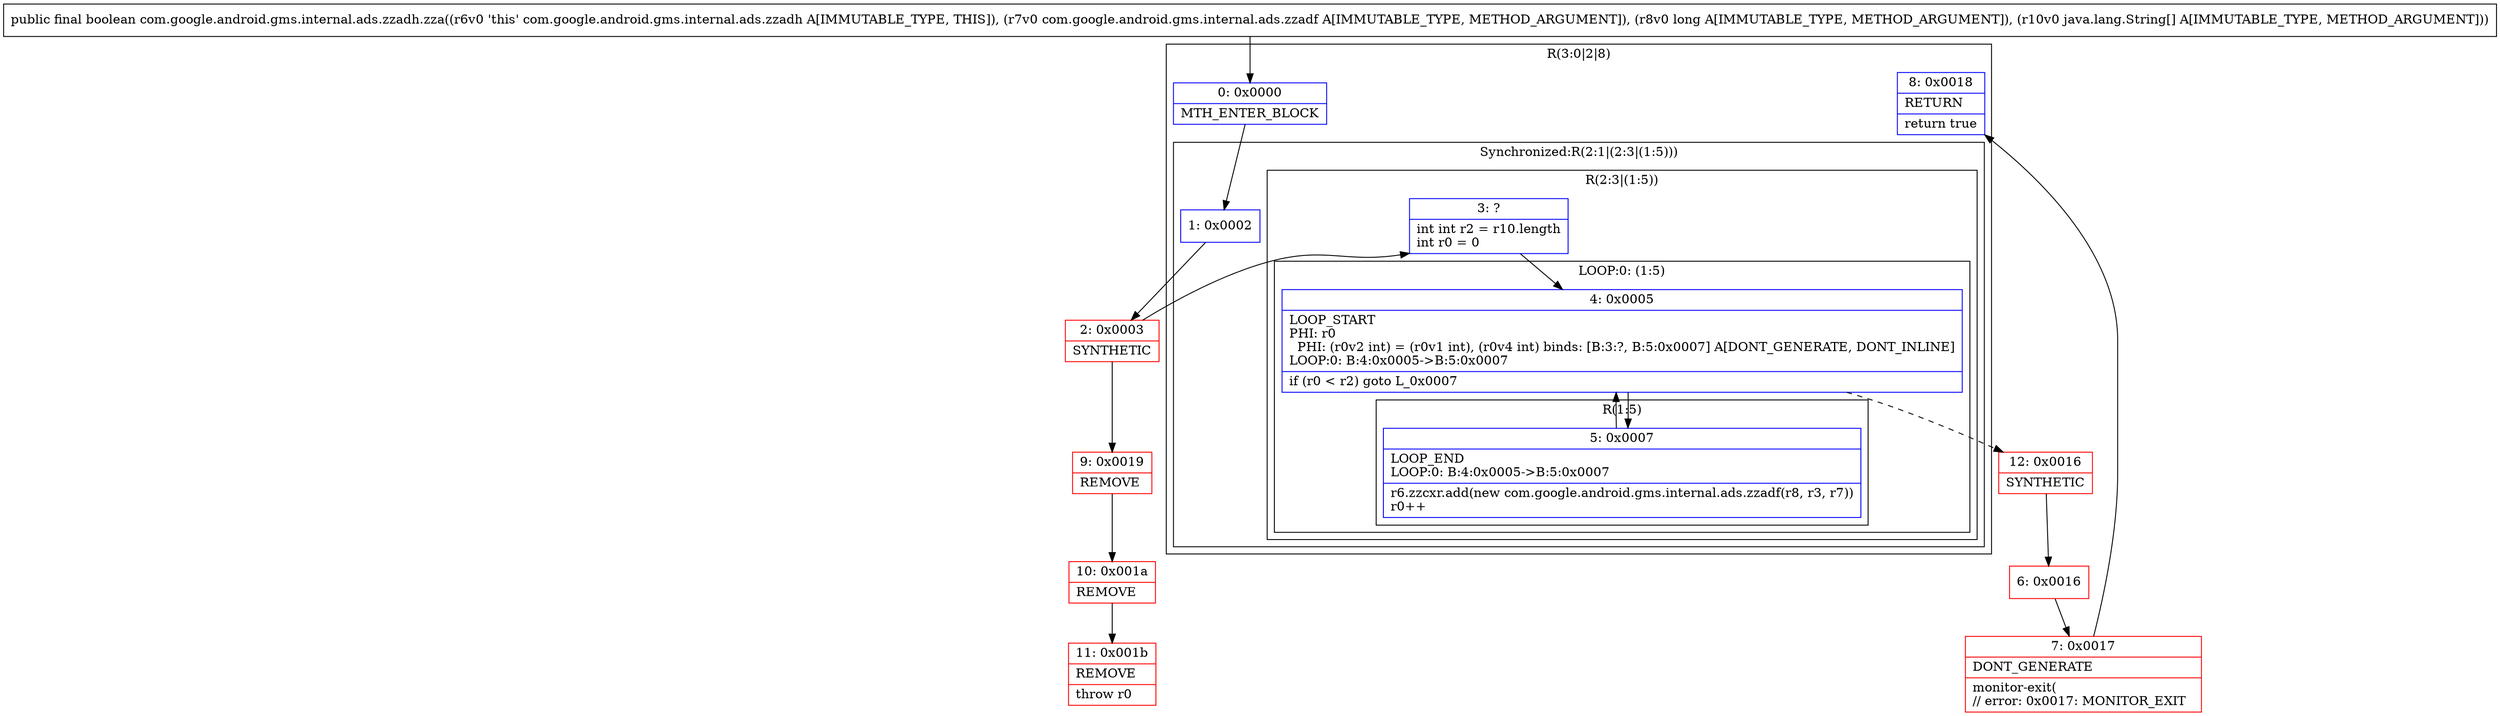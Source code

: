 digraph "CFG forcom.google.android.gms.internal.ads.zzadh.zza(Lcom\/google\/android\/gms\/internal\/ads\/zzadf;J[Ljava\/lang\/String;)Z" {
subgraph cluster_Region_1013261182 {
label = "R(3:0|2|8)";
node [shape=record,color=blue];
Node_0 [shape=record,label="{0\:\ 0x0000|MTH_ENTER_BLOCK\l}"];
subgraph cluster_SynchronizedRegion_1521127459 {
label = "Synchronized:R(2:1|(2:3|(1:5)))";
node [shape=record,color=blue];
Node_1 [shape=record,label="{1\:\ 0x0002}"];
subgraph cluster_Region_722310112 {
label = "R(2:3|(1:5))";
node [shape=record,color=blue];
Node_3 [shape=record,label="{3\:\ ?|int int r2 = r10.length\lint r0 = 0\l}"];
subgraph cluster_LoopRegion_1404566852 {
label = "LOOP:0: (1:5)";
node [shape=record,color=blue];
Node_4 [shape=record,label="{4\:\ 0x0005|LOOP_START\lPHI: r0 \l  PHI: (r0v2 int) = (r0v1 int), (r0v4 int) binds: [B:3:?, B:5:0x0007] A[DONT_GENERATE, DONT_INLINE]\lLOOP:0: B:4:0x0005\-\>B:5:0x0007\l|if (r0 \< r2) goto L_0x0007\l}"];
subgraph cluster_Region_1918345849 {
label = "R(1:5)";
node [shape=record,color=blue];
Node_5 [shape=record,label="{5\:\ 0x0007|LOOP_END\lLOOP:0: B:4:0x0005\-\>B:5:0x0007\l|r6.zzcxr.add(new com.google.android.gms.internal.ads.zzadf(r8, r3, r7))\lr0++\l}"];
}
}
}
}
Node_8 [shape=record,label="{8\:\ 0x0018|RETURN\l|return true\l}"];
}
Node_2 [shape=record,color=red,label="{2\:\ 0x0003|SYNTHETIC\l}"];
Node_6 [shape=record,color=red,label="{6\:\ 0x0016}"];
Node_7 [shape=record,color=red,label="{7\:\ 0x0017|DONT_GENERATE\l|monitor\-exit(\l\/\/ error: 0x0017: MONITOR_EXIT  \l}"];
Node_9 [shape=record,color=red,label="{9\:\ 0x0019|REMOVE\l}"];
Node_10 [shape=record,color=red,label="{10\:\ 0x001a|REMOVE\l}"];
Node_11 [shape=record,color=red,label="{11\:\ 0x001b|REMOVE\l|throw r0\l}"];
Node_12 [shape=record,color=red,label="{12\:\ 0x0016|SYNTHETIC\l}"];
MethodNode[shape=record,label="{public final boolean com.google.android.gms.internal.ads.zzadh.zza((r6v0 'this' com.google.android.gms.internal.ads.zzadh A[IMMUTABLE_TYPE, THIS]), (r7v0 com.google.android.gms.internal.ads.zzadf A[IMMUTABLE_TYPE, METHOD_ARGUMENT]), (r8v0 long A[IMMUTABLE_TYPE, METHOD_ARGUMENT]), (r10v0 java.lang.String[] A[IMMUTABLE_TYPE, METHOD_ARGUMENT])) }"];
MethodNode -> Node_0;
Node_0 -> Node_1;
Node_1 -> Node_2;
Node_3 -> Node_4;
Node_4 -> Node_5;
Node_4 -> Node_12[style=dashed];
Node_5 -> Node_4;
Node_2 -> Node_3;
Node_2 -> Node_9;
Node_6 -> Node_7;
Node_7 -> Node_8;
Node_9 -> Node_10;
Node_10 -> Node_11;
Node_12 -> Node_6;
}


